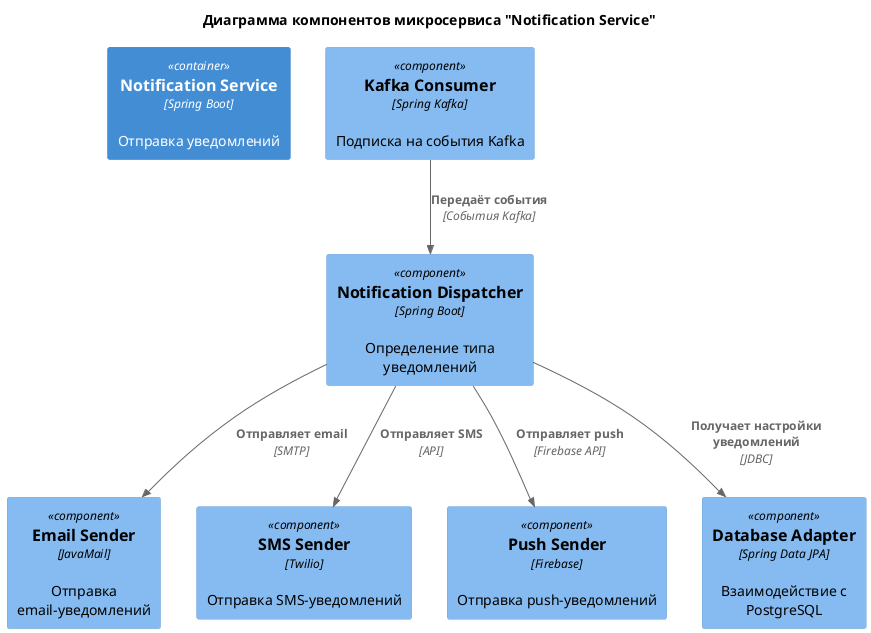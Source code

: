 @startuml
!include <C4/C4_Component>

title Диаграмма компонентов микросервиса "Notification Service"

Container(notification, "Notification Service", "Spring Boot", "Отправка уведомлений")

Component(kafka_consumer, "Kafka Consumer", "Spring Kafka", "Подписка на события Kafka")
Component(notification_dispatcher, "Notification Dispatcher", "Spring Boot", "Определение типа уведомлений")
Component(email_sender, "Email Sender", "JavaMail", "Отправка email-уведомлений")
Component(sms_sender, "SMS Sender", "Twilio", "Отправка SMS-уведомлений")
Component(push_sender, "Push Sender", "Firebase", "Отправка push-уведомлений")
Component(db_adapter, "Database Adapter", "Spring Data JPA", "Взаимодействие с PostgreSQL")

' Взаимодействия
Rel(kafka_consumer, notification_dispatcher, "Передаёт события", "События Kafka")
Rel(notification_dispatcher, email_sender, "Отправляет email", "SMTP")
Rel(notification_dispatcher, sms_sender, "Отправляет SMS", "API")
Rel(notification_dispatcher, push_sender, "Отправляет push", "Firebase API")
Rel(notification_dispatcher, db_adapter, "Получает настройки уведомлений", "JDBC")


@enduml